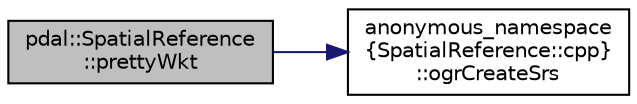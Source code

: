 digraph "pdal::SpatialReference::prettyWkt"
{
  edge [fontname="Helvetica",fontsize="10",labelfontname="Helvetica",labelfontsize="10"];
  node [fontname="Helvetica",fontsize="10",shape=record];
  rankdir="LR";
  Node1 [label="pdal::SpatialReference\l::prettyWkt",height=0.2,width=0.4,color="black", fillcolor="grey75", style="filled", fontcolor="black"];
  Node1 -> Node2 [color="midnightblue",fontsize="10",style="solid",fontname="Helvetica"];
  Node2 [label="anonymous_namespace\l\{SpatialReference::cpp\}\l::ogrCreateSrs",height=0.2,width=0.4,color="black", fillcolor="white", style="filled",URL="$namespaceanonymous__namespace_02SpatialReference_8cpp_03.html#a7ce6a6a24c679904f24950377a0bb8bb"];
}

